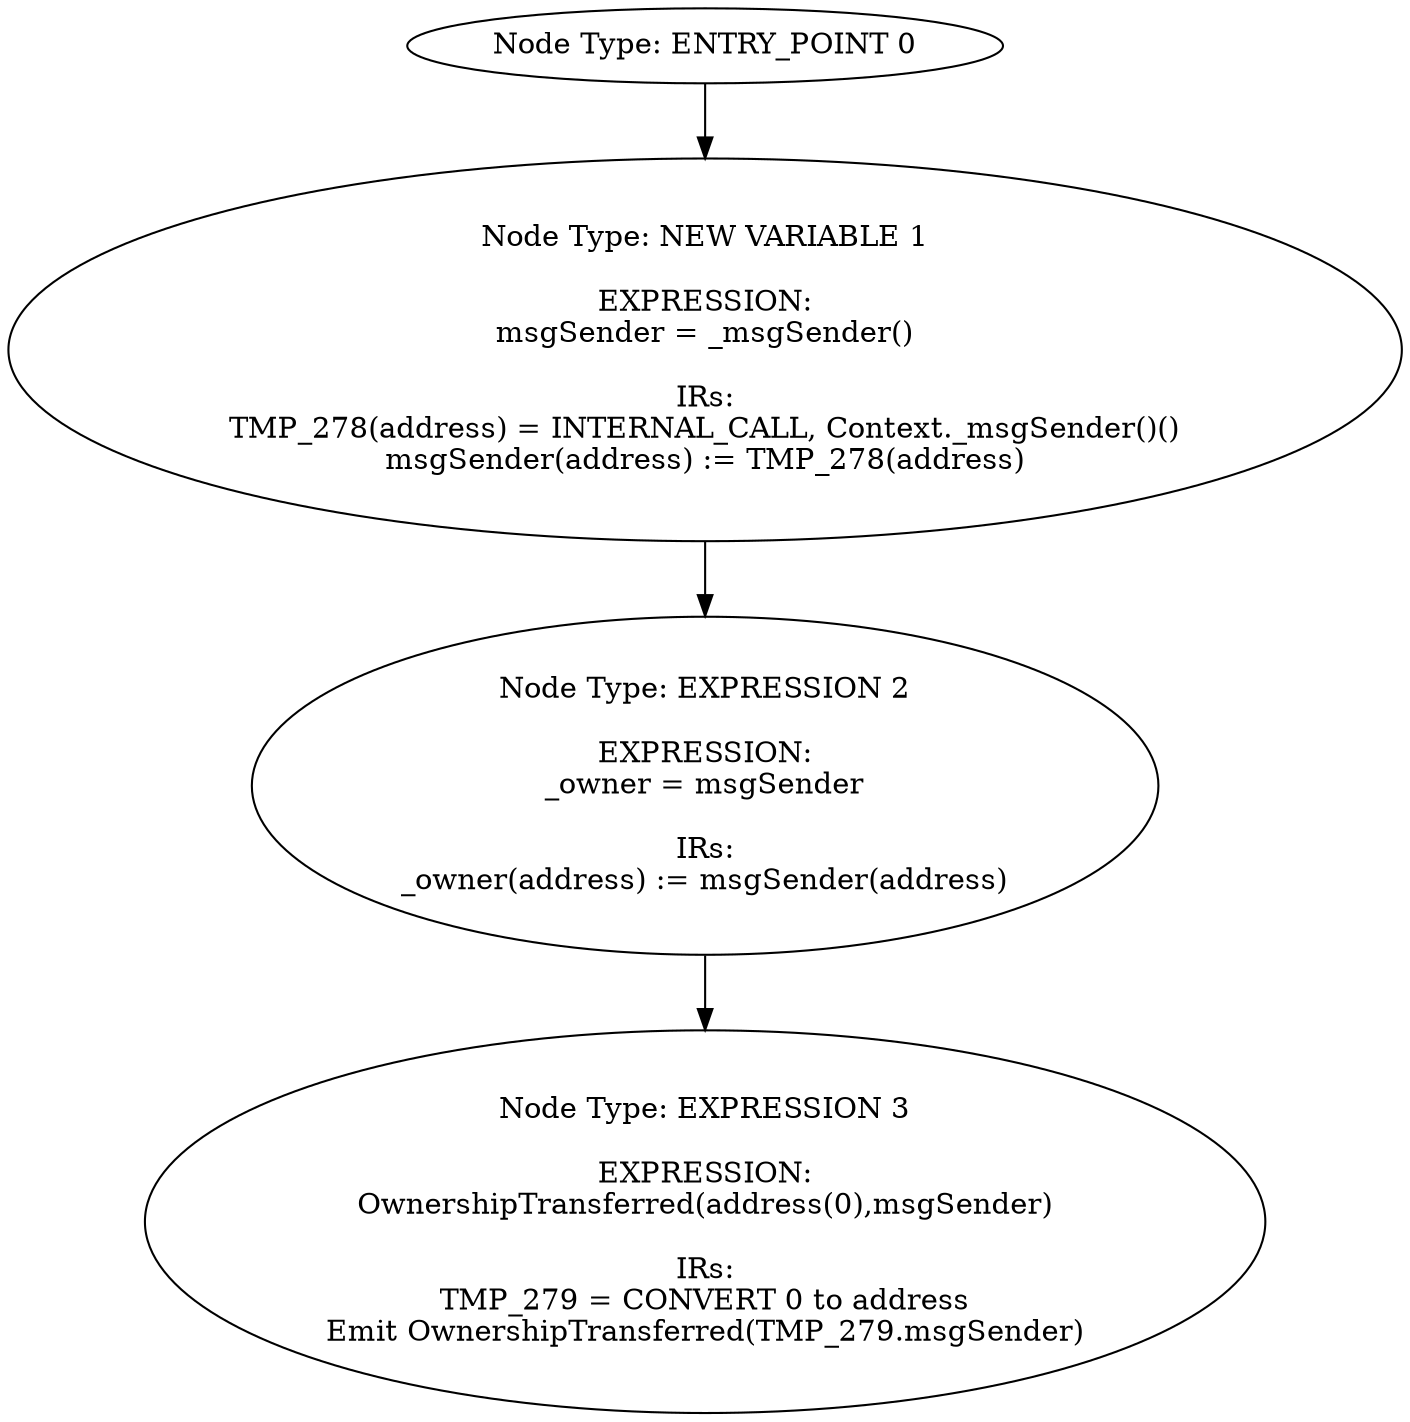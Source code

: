 digraph{
0[label="Node Type: ENTRY_POINT 0
"];
0->1;
1[label="Node Type: NEW VARIABLE 1

EXPRESSION:
msgSender = _msgSender()

IRs:
TMP_278(address) = INTERNAL_CALL, Context._msgSender()()
msgSender(address) := TMP_278(address)"];
1->2;
2[label="Node Type: EXPRESSION 2

EXPRESSION:
_owner = msgSender

IRs:
_owner(address) := msgSender(address)"];
2->3;
3[label="Node Type: EXPRESSION 3

EXPRESSION:
OwnershipTransferred(address(0),msgSender)

IRs:
TMP_279 = CONVERT 0 to address
Emit OwnershipTransferred(TMP_279.msgSender)"];
}
